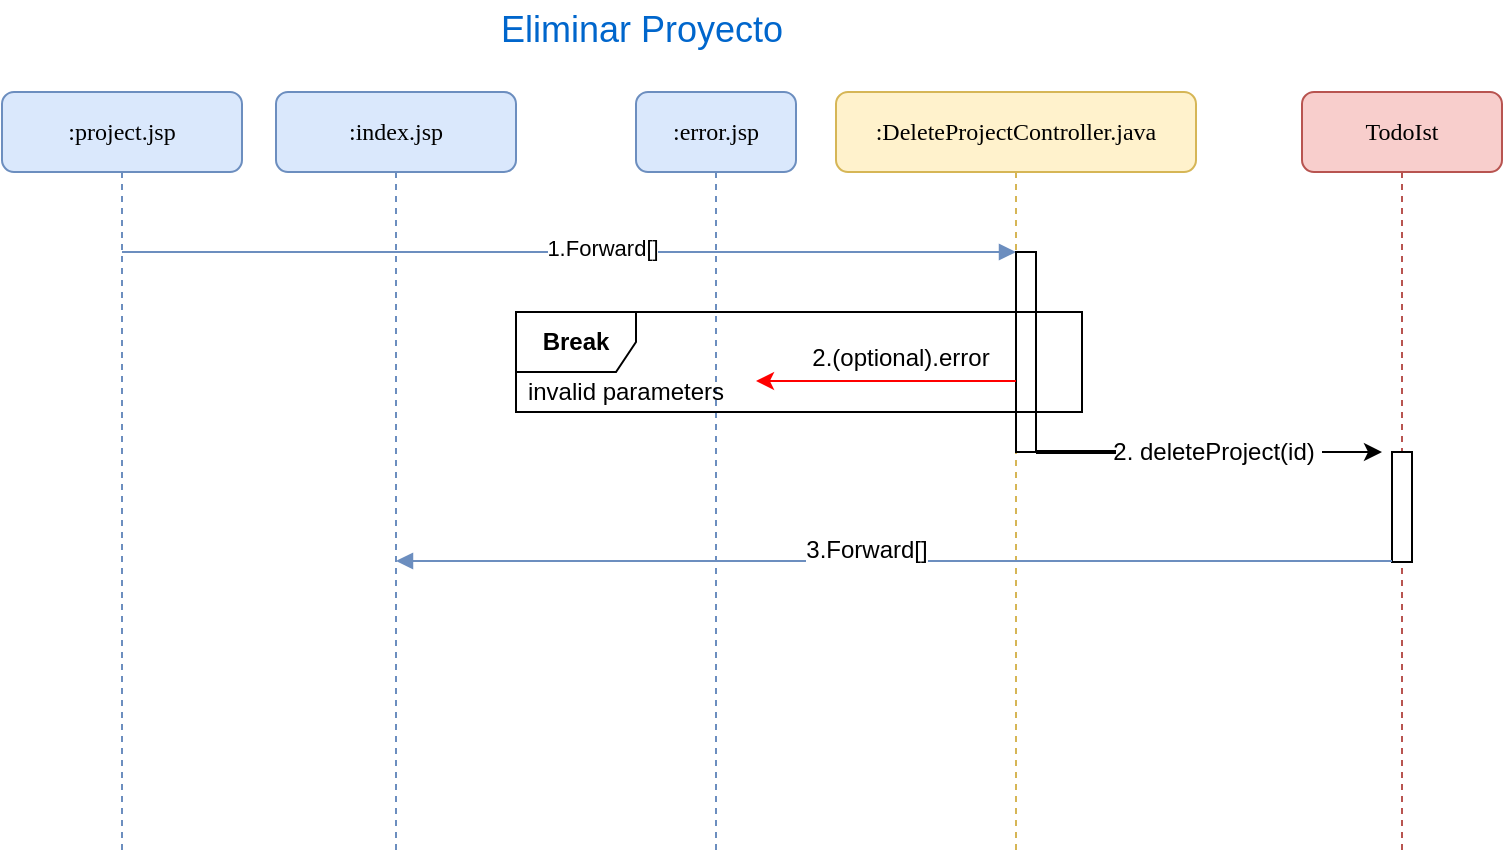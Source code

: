 <mxfile version="10.6.7" type="device"><diagram id="eH2xZdHSxfYPBi_-R3-p" name="Page-1"><mxGraphModel dx="1320" dy="435" grid="1" gridSize="10" guides="1" tooltips="1" connect="1" arrows="1" fold="1" page="1" pageScale="1" pageWidth="827" pageHeight="1169" math="0" shadow="0"><root><mxCell id="0"/><mxCell id="1" parent="0"/><mxCell id="ghuaJiH2ktRt1qPoOtYQ-1" value="1.Forward[]&lt;br&gt;&lt;br&gt;" style="html=1;verticalAlign=bottom;endArrow=block;fillColor=#dae8fc;strokeColor=#6c8ebf;rounded=1;" parent="1" target="ghuaJiH2ktRt1qPoOtYQ-55" edge="1" source="ghuaJiH2ktRt1qPoOtYQ-45"><mxGeometry x="0.071" y="-20" relative="1" as="geometry"><mxPoint x="297" y="160" as="sourcePoint"/><mxPoint x="405.5" y="160" as="targetPoint"/><Array as="points"><mxPoint x="307.5" y="160"/></Array><mxPoint as="offset"/></mxGeometry></mxCell><mxCell id="ghuaJiH2ktRt1qPoOtYQ-11" value="&lt;font color=&quot;#0066cc&quot;&gt;&lt;span style=&quot;font-size: 18px&quot;&gt;Eliminar Proyecto&lt;/span&gt;&lt;/font&gt;&lt;br&gt;" style="text;html=1;strokeColor=none;fillColor=none;align=center;verticalAlign=middle;whiteSpace=wrap;rounded=0;" parent="1" vertex="1"><mxGeometry x="315" y="34" width="150" height="30" as="geometry"/></mxCell><mxCell id="ghuaJiH2ktRt1qPoOtYQ-45" value=":project.jsp" style="shape=umlLifeline;perimeter=lifelinePerimeter;whiteSpace=wrap;html=1;container=1;collapsible=0;recursiveResize=0;outlineConnect=0;rounded=1;shadow=0;comic=0;labelBackgroundColor=none;strokeColor=#6c8ebf;strokeWidth=1;fillColor=#dae8fc;fontFamily=Verdana;fontSize=12;align=center;" parent="1" vertex="1"><mxGeometry x="70" y="80" width="120" height="380" as="geometry"/></mxCell><mxCell id="ghuaJiH2ktRt1qPoOtYQ-46" value=":error.jsp" style="shape=umlLifeline;perimeter=lifelinePerimeter;whiteSpace=wrap;html=1;container=1;collapsible=0;recursiveResize=0;outlineConnect=0;rounded=1;shadow=0;comic=0;labelBackgroundColor=none;strokeColor=#6c8ebf;strokeWidth=1;fillColor=#dae8fc;fontFamily=Verdana;fontSize=12;align=center;" parent="1" vertex="1"><mxGeometry x="387" y="80" width="80" height="380" as="geometry"/></mxCell><mxCell id="ghuaJiH2ktRt1qPoOtYQ-49" value="TodoIst" style="shape=umlLifeline;perimeter=lifelinePerimeter;whiteSpace=wrap;html=1;container=1;collapsible=0;recursiveResize=0;outlineConnect=0;rounded=1;shadow=0;comic=0;labelBackgroundColor=none;strokeColor=#b85450;strokeWidth=1;fillColor=#f8cecc;fontFamily=Verdana;fontSize=12;align=center;" parent="1" vertex="1"><mxGeometry x="720" y="80" width="100" height="380" as="geometry"/></mxCell><mxCell id="ghuaJiH2ktRt1qPoOtYQ-67" value="" style="html=1;points=[];perimeter=orthogonalPerimeter;rounded=0;shadow=0;comic=0;labelBackgroundColor=none;strokeColor=#000000;strokeWidth=1;fillColor=#FFFFFF;fontFamily=Verdana;fontSize=12;fontColor=#000000;align=center;" parent="ghuaJiH2ktRt1qPoOtYQ-49" vertex="1"><mxGeometry x="45" y="180" width="10" height="55" as="geometry"/></mxCell><mxCell id="ghuaJiH2ktRt1qPoOtYQ-53" value=":DeleteProjectController.java" style="shape=umlLifeline;perimeter=lifelinePerimeter;whiteSpace=wrap;html=1;container=1;collapsible=0;recursiveResize=0;outlineConnect=0;rounded=1;shadow=0;comic=0;labelBackgroundColor=none;strokeColor=#d6b656;strokeWidth=1;fillColor=#fff2cc;fontFamily=Verdana;fontSize=12;align=center;" parent="1" vertex="1"><mxGeometry x="487" y="80" width="180" height="380" as="geometry"/></mxCell><mxCell id="ghuaJiH2ktRt1qPoOtYQ-55" value="" style="html=1;points=[];perimeter=orthogonalPerimeter;rounded=0;shadow=0;comic=0;labelBackgroundColor=none;strokeColor=#000000;strokeWidth=1;fillColor=#FFFFFF;fontFamily=Verdana;fontSize=12;fontColor=#000000;align=center;" parent="1" vertex="1"><mxGeometry x="577" y="160" width="10" height="100" as="geometry"/></mxCell><mxCell id="ghuaJiH2ktRt1qPoOtYQ-56" value="&lt;b&gt;Break&lt;/b&gt;" style="shape=umlFrame;whiteSpace=wrap;html=1;fillColor=#FFFFFF;gradientColor=none;" parent="1" vertex="1"><mxGeometry x="327" y="190" width="283" height="50" as="geometry"/></mxCell><mxCell id="ghuaJiH2ktRt1qPoOtYQ-57" value="invalid parameters" style="text;html=1;strokeColor=none;fillColor=none;align=center;verticalAlign=middle;whiteSpace=wrap;rounded=0;" parent="1" vertex="1"><mxGeometry x="327" y="220" width="110" height="20" as="geometry"/></mxCell><mxCell id="ghuaJiH2ktRt1qPoOtYQ-58" value="2.(optional).error&lt;br&gt;&lt;br&gt;" style="text;html=1;strokeColor=none;fillColor=none;align=center;verticalAlign=middle;whiteSpace=wrap;rounded=0;" parent="1" vertex="1"><mxGeometry x="467" y="210" width="105" height="20" as="geometry"/></mxCell><mxCell id="ghuaJiH2ktRt1qPoOtYQ-60" value="" style="endArrow=classic;html=1;fillColor=#FF0000;strokeColor=#FF0000;" parent="1" edge="1"><mxGeometry width="50" height="50" relative="1" as="geometry"><mxPoint x="577" y="224.5" as="sourcePoint"/><mxPoint x="447" y="224.5" as="targetPoint"/></mxGeometry></mxCell><mxCell id="ghuaJiH2ktRt1qPoOtYQ-62" value="" style="endArrow=classic;html=1;" parent="1" edge="1"><mxGeometry width="50" height="50" relative="1" as="geometry"><mxPoint x="730" y="260" as="sourcePoint"/><mxPoint x="760" y="260" as="targetPoint"/></mxGeometry></mxCell><mxCell id="ghuaJiH2ktRt1qPoOtYQ-63" value="2. deleteProject(id)" style="text;html=1;strokeColor=none;fillColor=none;align=center;verticalAlign=middle;whiteSpace=wrap;rounded=0;" parent="1" vertex="1"><mxGeometry x="616" y="250" width="120" height="20" as="geometry"/></mxCell><mxCell id="ghuaJiH2ktRt1qPoOtYQ-64" value="" style="line;strokeWidth=2;html=1;" parent="1" vertex="1"><mxGeometry x="587" y="255" width="40" height="10" as="geometry"/></mxCell><mxCell id="ghuaJiH2ktRt1qPoOtYQ-77" value="" style="html=1;verticalAlign=bottom;endArrow=block;fillColor=#dae8fc;strokeColor=#6c8ebf;rounded=1;" parent="1" target="IApsFzQa8qivXcicLtgR-1" edge="1"><mxGeometry x="-0.616" relative="1" as="geometry"><mxPoint x="765" y="314.5" as="sourcePoint"/><mxPoint x="335" y="314.5" as="targetPoint"/><Array as="points"><mxPoint x="645" y="314.5"/></Array><mxPoint as="offset"/></mxGeometry></mxCell><mxCell id="ghuaJiH2ktRt1qPoOtYQ-78" value="3.Forward[]" style="text;html=1;resizable=0;points=[];align=center;verticalAlign=middle;labelBackgroundColor=#ffffff;" parent="ghuaJiH2ktRt1qPoOtYQ-77" vertex="1" connectable="0"><mxGeometry x="-0.896" y="-2" relative="1" as="geometry"><mxPoint x="-237" y="-4" as="offset"/></mxGeometry></mxCell><mxCell id="IApsFzQa8qivXcicLtgR-1" value=":index.jsp" style="shape=umlLifeline;perimeter=lifelinePerimeter;whiteSpace=wrap;html=1;container=1;collapsible=0;recursiveResize=0;outlineConnect=0;rounded=1;shadow=0;comic=0;labelBackgroundColor=none;strokeColor=#6c8ebf;strokeWidth=1;fillColor=#dae8fc;fontFamily=Verdana;fontSize=12;align=center;" vertex="1" parent="1"><mxGeometry x="207" y="80" width="120" height="380" as="geometry"/></mxCell></root></mxGraphModel></diagram></mxfile>